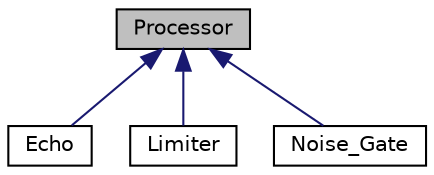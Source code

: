 digraph "Processor"
{
  edge [fontname="Helvetica",fontsize="10",labelfontname="Helvetica",labelfontsize="10"];
  node [fontname="Helvetica",fontsize="10",shape=record];
  Node0 [label="Processor",height=0.2,width=0.4,color="black", fillcolor="grey75", style="filled", fontcolor="black"];
  Node0 -> Node1 [dir="back",color="midnightblue",fontsize="10",style="solid"];
  Node1 [label="Echo",height=0.2,width=0.4,color="black", fillcolor="white", style="filled",URL="$dc/dd7/classEcho.html"];
  Node0 -> Node2 [dir="back",color="midnightblue",fontsize="10",style="solid"];
  Node2 [label="Limiter",height=0.2,width=0.4,color="black", fillcolor="white", style="filled",URL="$d4/d29/classLimiter.html"];
  Node0 -> Node3 [dir="back",color="midnightblue",fontsize="10",style="solid"];
  Node3 [label="Noise_Gate",height=0.2,width=0.4,color="black", fillcolor="white", style="filled",URL="$dc/dc7/classNoise__Gate.html"];
}
